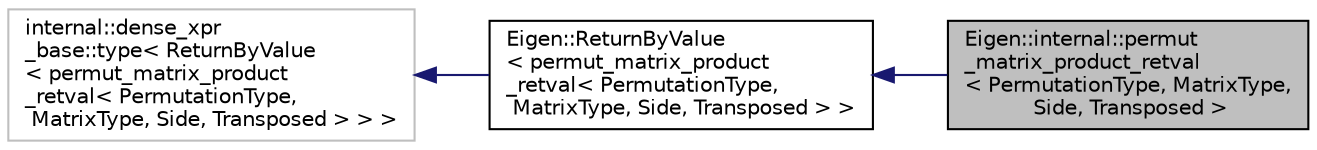 digraph "Eigen::internal::permut_matrix_product_retval&lt; PermutationType, MatrixType, Side, Transposed &gt;"
{
  edge [fontname="Helvetica",fontsize="10",labelfontname="Helvetica",labelfontsize="10"];
  node [fontname="Helvetica",fontsize="10",shape=record];
  rankdir="LR";
  Node1 [label="Eigen::internal::permut\l_matrix_product_retval\l\< PermutationType, MatrixType,\l Side, Transposed \>",height=0.2,width=0.4,color="black", fillcolor="grey75", style="filled" fontcolor="black"];
  Node2 -> Node1 [dir="back",color="midnightblue",fontsize="10",style="solid",fontname="Helvetica"];
  Node2 [label="Eigen::ReturnByValue\l\< permut_matrix_product\l_retval\< PermutationType,\l MatrixType, Side, Transposed \> \>",height=0.2,width=0.4,color="black", fillcolor="white", style="filled",URL="$classEigen_1_1ReturnByValue.html"];
  Node3 -> Node2 [dir="back",color="midnightblue",fontsize="10",style="solid",fontname="Helvetica"];
  Node3 [label="internal::dense_xpr\l_base::type\< ReturnByValue\l\< permut_matrix_product\l_retval\< PermutationType,\l MatrixType, Side, Transposed \> \> \>",height=0.2,width=0.4,color="grey75", fillcolor="white", style="filled"];
}
